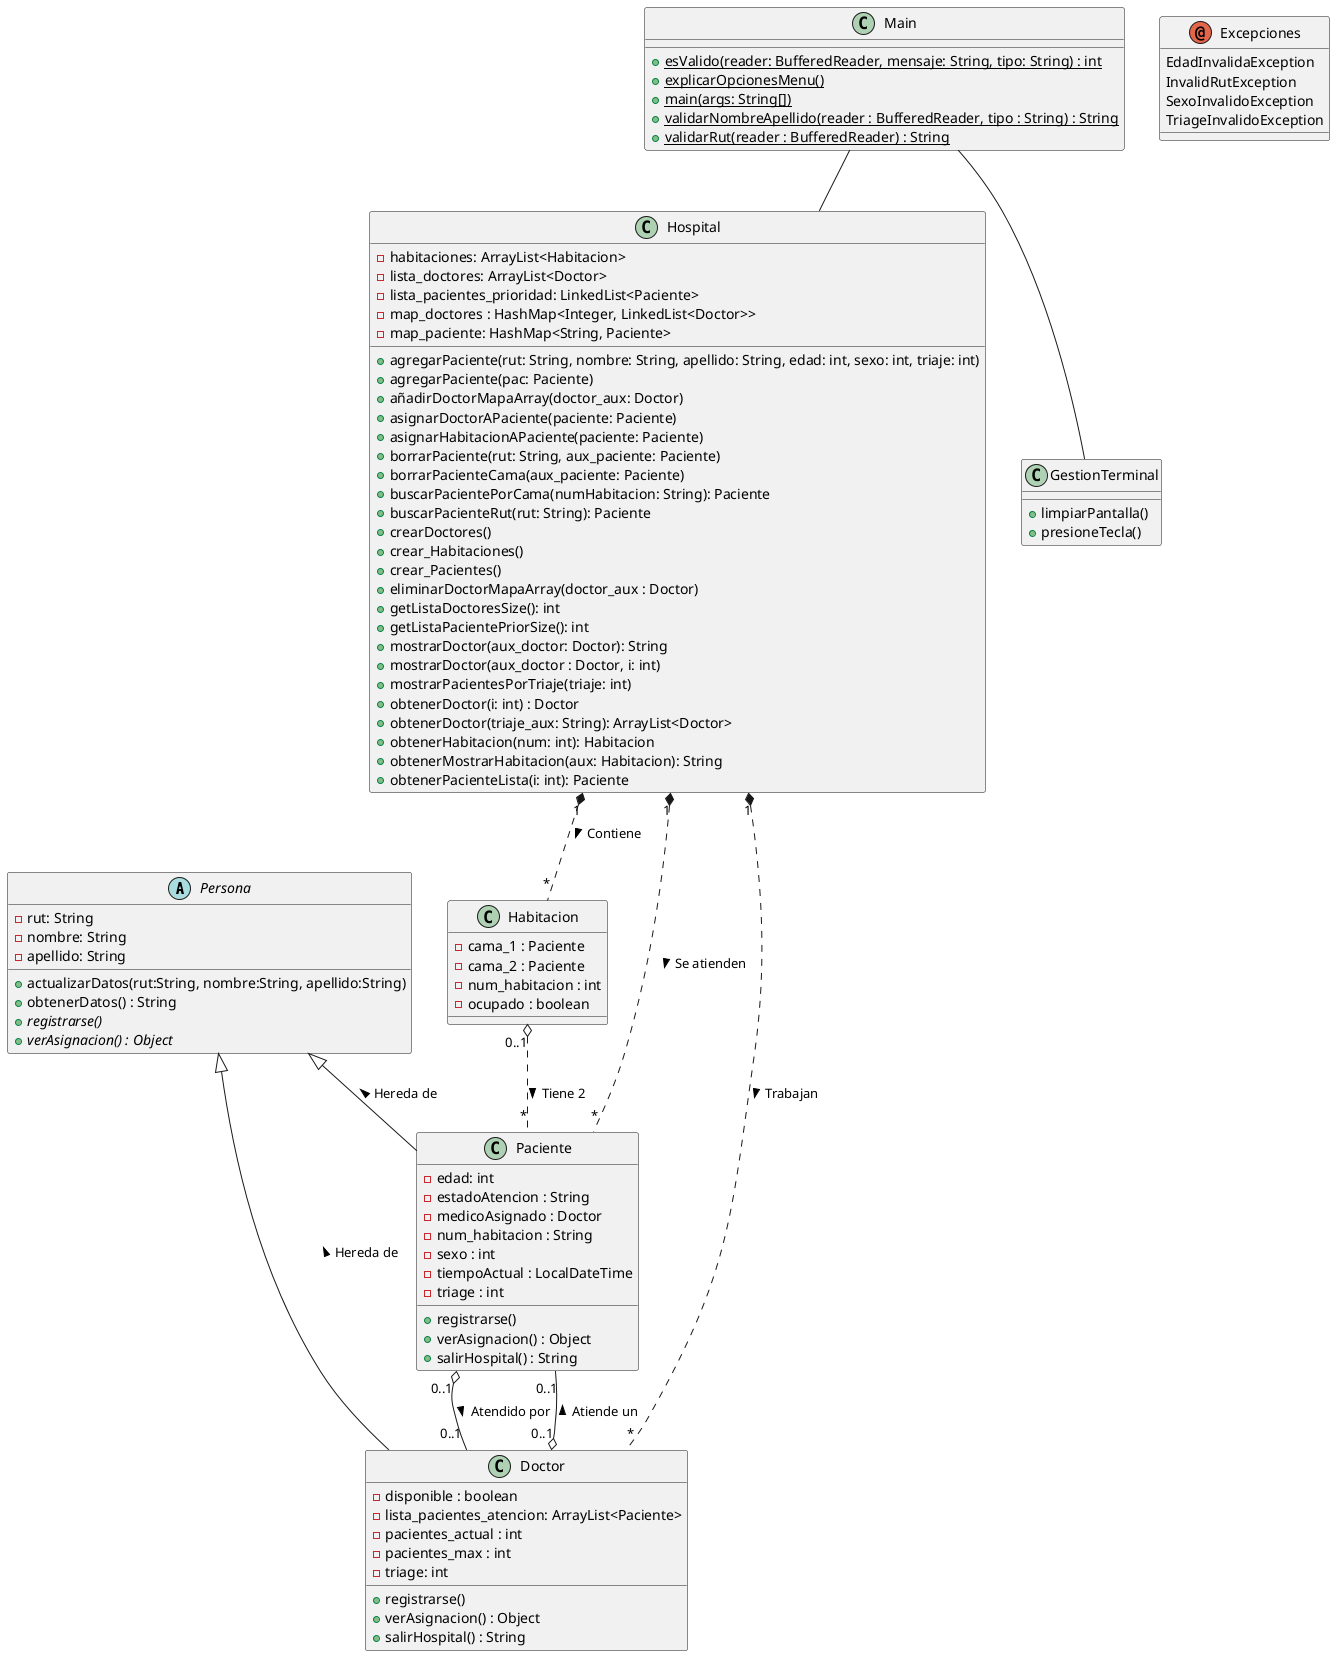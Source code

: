 @startuml
abstract class Persona
{
    -rut: String
    -nombre: String
    -apellido: String
    +actualizarDatos(rut:String, nombre:String, apellido:String)
    +obtenerDatos() : String
    {abstract}+registrarse()
    {abstract}+verAsignacion() : Object
}

class Paciente
{
    -edad: int
    -estadoAtencion : String
    -medicoAsignado : Doctor
    -num_habitacion : String
    -sexo : int
    -tiempoActual : LocalDateTime
    -triage : int
    +registrarse()
    +verAsignacion() : Object
    +salirHospital() : String
}

class Doctor
{
    -disponible : boolean
    -lista_pacientes_atencion: ArrayList<Paciente>
    -pacientes_actual : int
    -pacientes_max : int
    -triage: int
    +registrarse()
    +verAsignacion() : Object
    +salirHospital() : String
}

class Habitacion
{
    -cama_1 : Paciente
    -cama_2 : Paciente
    -num_habitacion : int
    -ocupado : boolean
}

class Hospital
{
    -habitaciones: ArrayList<Habitacion>
    -lista_doctores: ArrayList<Doctor>
    -lista_pacientes_prioridad: LinkedList<Paciente>
    -map_doctores : HashMap<Integer, LinkedList<Doctor>>
    -map_paciente: HashMap<String, Paciente>
    + agregarPaciente(rut: String, nombre: String, apellido: String, edad: int, sexo: int, triaje: int)
    + agregarPaciente(pac: Paciente)
    + añadirDoctorMapaArray(doctor_aux: Doctor)
    + asignarDoctorAPaciente(paciente: Paciente)
    + asignarHabitacionAPaciente(paciente: Paciente)
    + borrarPaciente(rut: String, aux_paciente: Paciente)
    + borrarPacienteCama(aux_paciente: Paciente)
    + buscarPacientePorCama(numHabitacion: String): Paciente
    + buscarPacienteRut(rut: String): Paciente
    + crearDoctores()
    + crear_Habitaciones()
    + crear_Pacientes()
    + eliminarDoctorMapaArray(doctor_aux : Doctor)
    + getListaDoctoresSize(): int
    + getListaPacientePriorSize(): int
    + mostrarDoctor(aux_doctor: Doctor): String
    + mostrarDoctor(aux_doctor : Doctor, i: int)
    + mostrarPacientesPorTriaje(triaje: int)
    + obtenerDoctor(i: int) : Doctor
    + obtenerDoctor(triaje_aux: String): ArrayList<Doctor>
    + obtenerHabitacion(num: int): Habitacion
    + obtenerMostrarHabitacion(aux: Habitacion): String
    + obtenerPacienteLista(i: int): Paciente
}

class GestionTerminal
{
    +limpiarPantalla()
    +presioneTecla()
}

class Main
{
    {static}+esValido(reader: BufferedReader, mensaje: String, tipo: String) : int
    {static}+explicarOpcionesMenu()
    {static}+main(args: String[])
    {static}+validarNombreApellido(reader : BufferedReader, tipo : String) : String
    {static}+validarRut(reader : BufferedReader) : String
}

annotation Excepciones
{
    EdadInvalidaException
    InvalidRutException
    SexoInvalidoException
    TriageInvalidoException
}

Main -- Hospital
Main -- GestionTerminal

Hospital "1" *.. "*" Paciente : Se atienden >

Hospital "1" *.. "*" Habitacion : Contiene >
Hospital "1" *.. "*" Doctor : Trabajan >

Habitacion "0..1" o.. "*" Paciente : Tiene 2 >

Paciente "0..1" o-- "0..1" Doctor : Atendido por >
Doctor "0..1" o-- "0..1" Paciente : Atiende un >

Persona <|-- Paciente : Hereda de <
Persona <|-- Doctor : Hereda de <

@enduml
